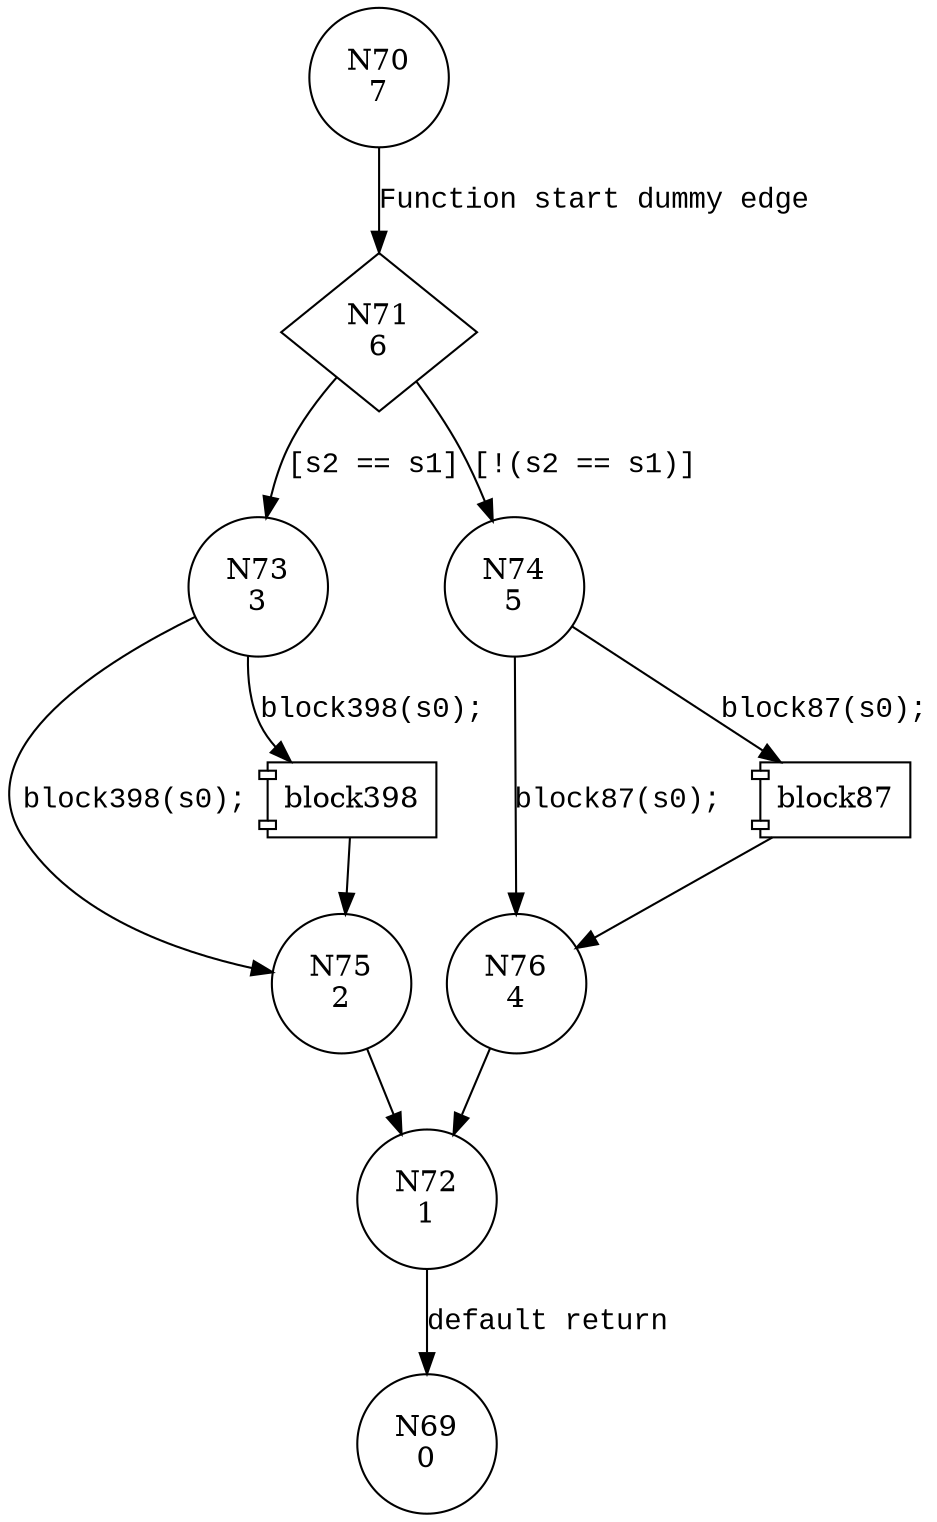 digraph jump76 {
71 [shape="diamond" label="N71\n6"]
73 [shape="circle" label="N73\n3"]
74 [shape="circle" label="N74\n5"]
76 [shape="circle" label="N76\n4"]
72 [shape="circle" label="N72\n1"]
69 [shape="circle" label="N69\n0"]
75 [shape="circle" label="N75\n2"]
70 [shape="circle" label="N70\n7"]
71 -> 73 [label="[s2 == s1]" fontname="Courier New"]
71 -> 74 [label="[!(s2 == s1)]" fontname="Courier New"]
100004 [shape="component" label="block87"]
74 -> 100004 [label="block87(s0);" fontname="Courier New"]
100004 -> 76 [label="" fontname="Courier New"]
74 -> 76 [label="block87(s0);" fontname="Courier New"]
76 -> 72 [label="" fontname="Courier New"]
72 -> 69 [label="default return" fontname="Courier New"]
100005 [shape="component" label="block398"]
73 -> 100005 [label="block398(s0);" fontname="Courier New"]
100005 -> 75 [label="" fontname="Courier New"]
73 -> 75 [label="block398(s0);" fontname="Courier New"]
75 -> 72 [label="" fontname="Courier New"]
70 -> 71 [label="Function start dummy edge" fontname="Courier New"]
}